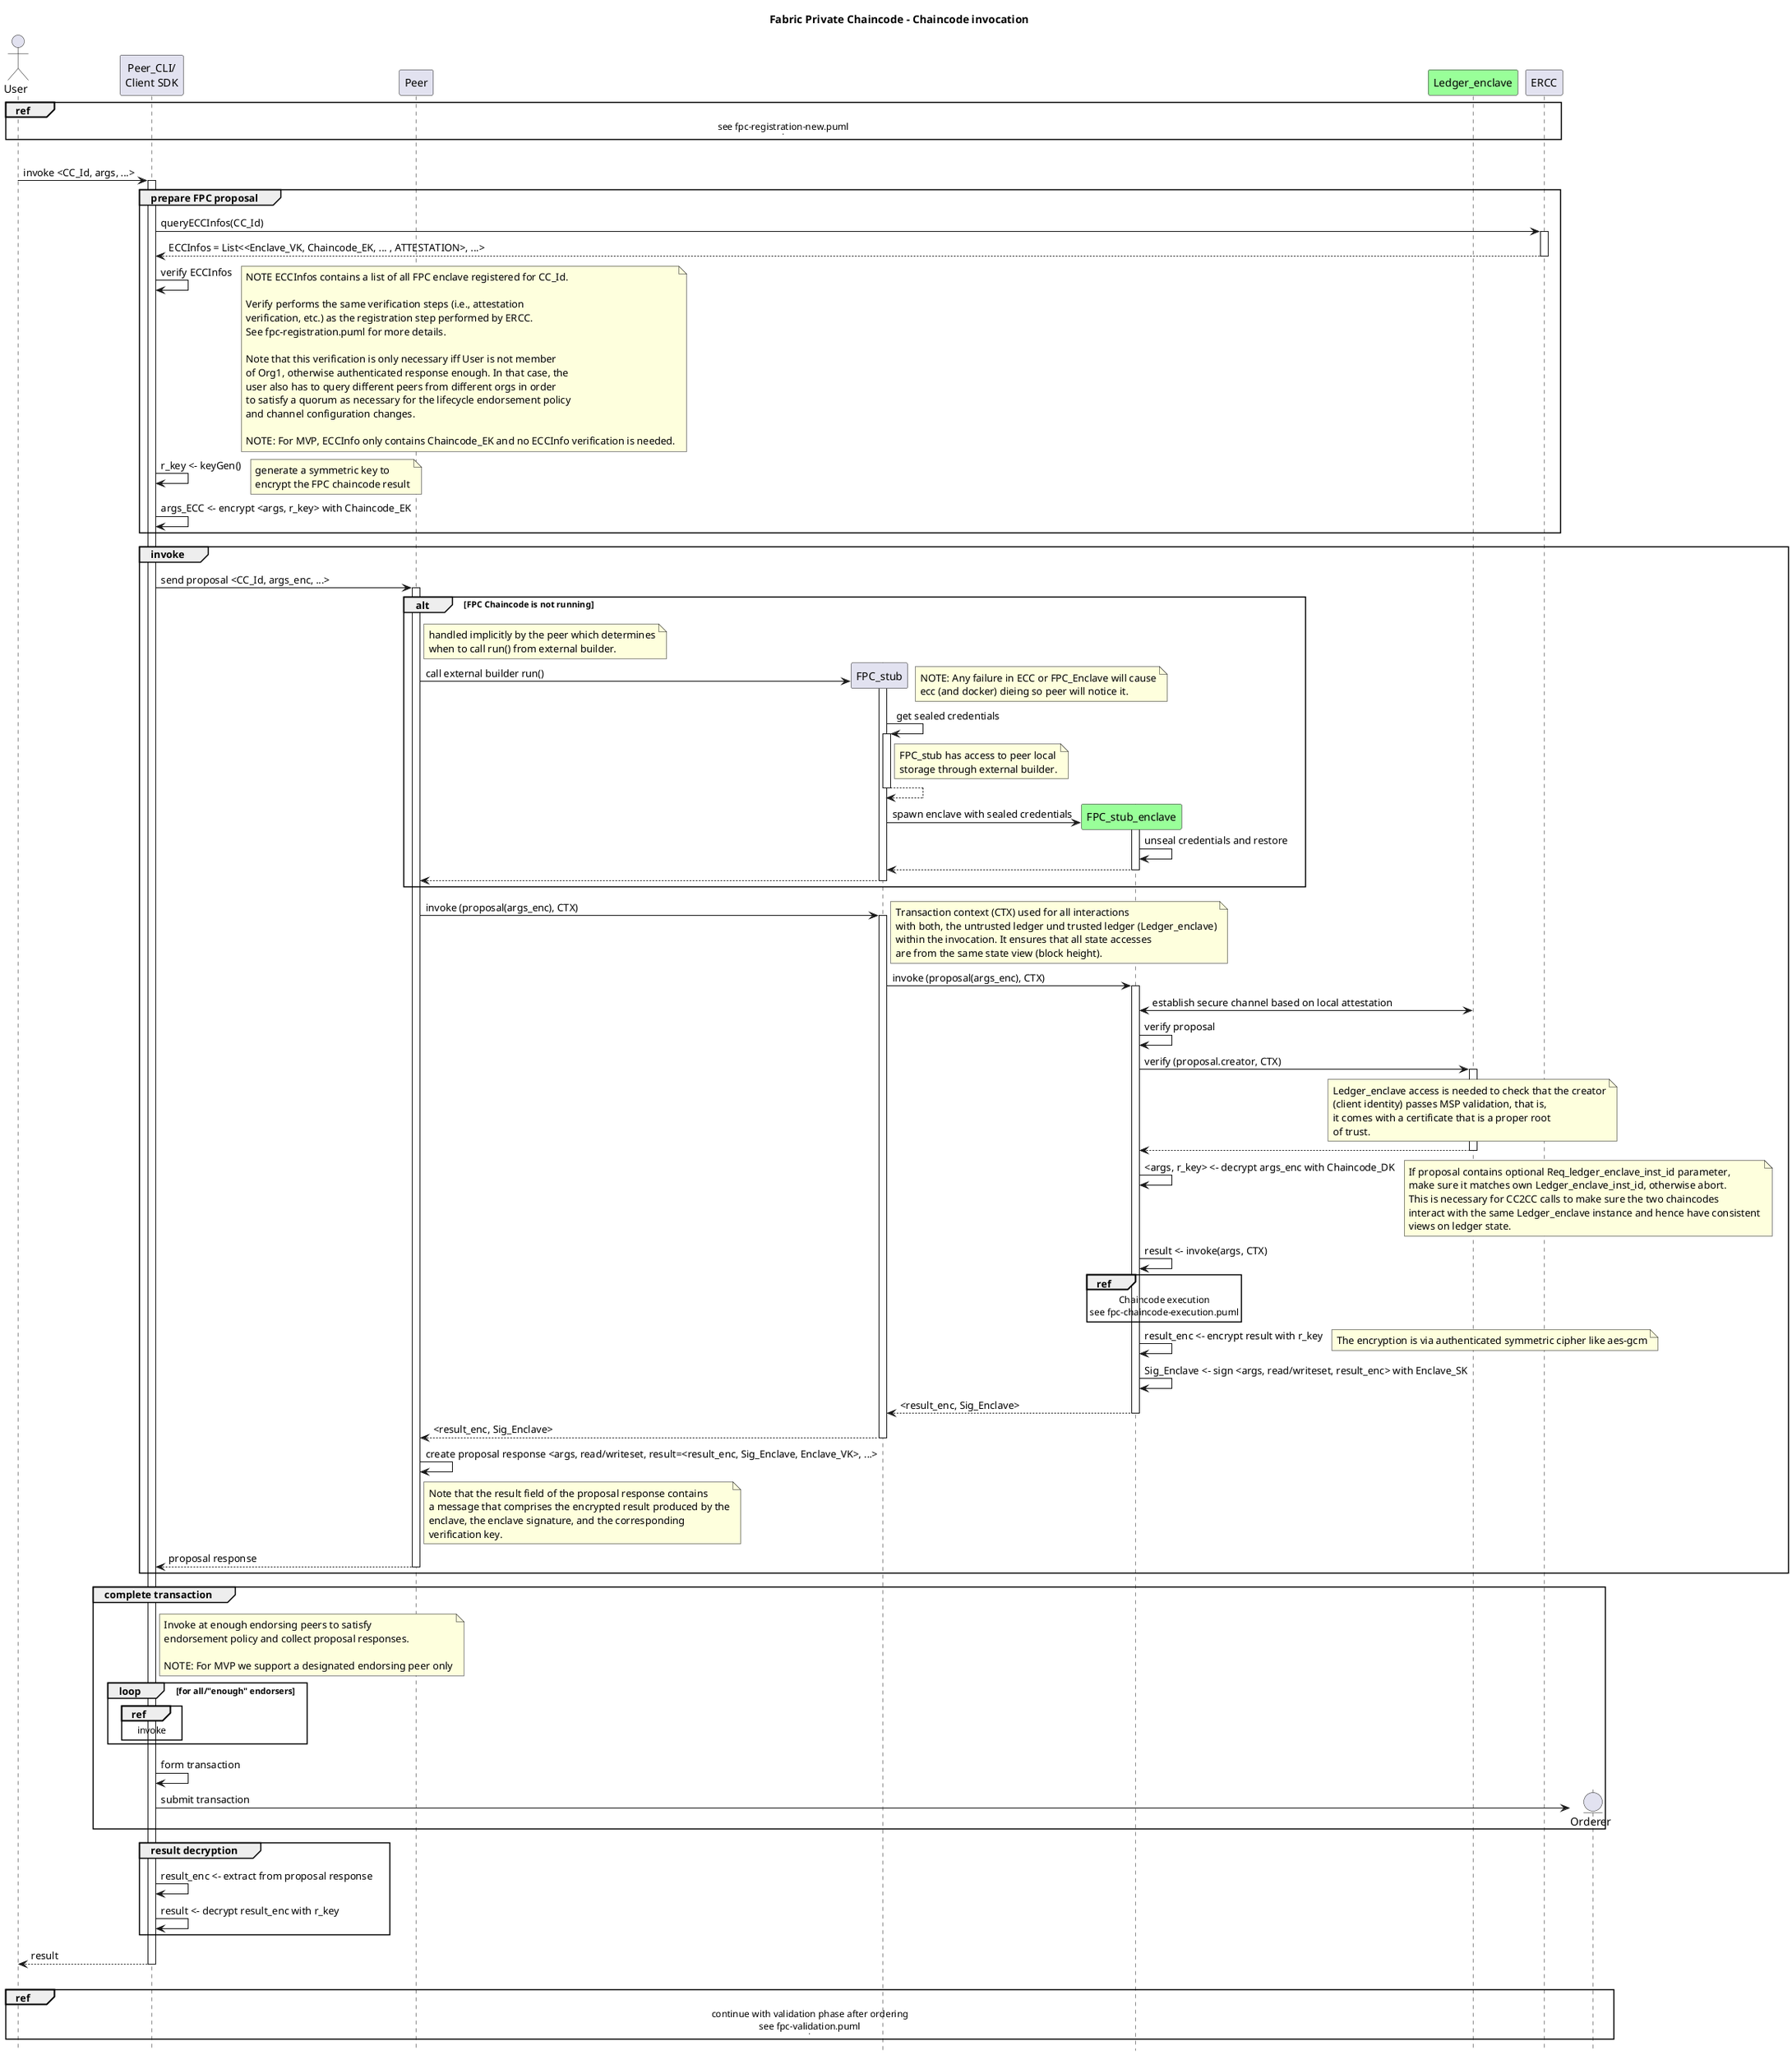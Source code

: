 /'
    Copyright 2020 Intel Corporation
    Copyright IBM Corp. All Rights Reserved.

    SPDX-License-Identifier: Apache-2.0
'/

@startuml

'- force wrapping of longer text
'skinparam wrapWidth 400

!pragma teoz true

hide footbox
title Foot Box removed

title Fabric Private Chaincode - Chaincode invocation

actor "User" as User1 order 9

participant "Peer_CLI/\nClient SDK" as CLI order 10

participant "Ledger_enclave" as TLCC1 order 45 #99FF99

participant "Peer" as Peer order 25
participant "ERCC" as ERCC1 order 50

ref over User1, ERCC1
  see fpc-registration-new.puml
  |||
end ref
|||

User1 -> CLI ++: invoke <CC_Id, args, ...>

group prepare FPC proposal

CLI -> ERCC1 ++: queryECCInfos(CC_Id)
return ECCInfos = List<<Enclave_VK, Chaincode_EK, ... , ATTESTATION>, ...>

CLI -> CLI: verify ECCInfos
note right
  NOTE ECCInfos contains a list of all FPC enclave registered for CC_Id.

  Verify performs the same verification steps (i.e., attestation
  verification, etc.) as the registration step performed by ERCC.
  See fpc-registration.puml for more details.

  Note that this verification is only necessary iff User is not member
  of Org1, otherwise authenticated response enough. In that case, the
  user also has to query different peers from different orgs in order
  to satisfy a quorum as necessary for the lifecycle endorsement policy
  and channel configuration changes.

  NOTE: For MVP, ECCInfo only contains Chaincode_EK and no ECCInfo verification is needed.
end note

CLI -> CLI : r_key <- keyGen()
note right
    generate a symmetric key to
    encrypt the FPC chaincode result
end note

CLI -> CLI : args_ECC <- encrypt <args, r_key> with Chaincode_EK

end

group invoke
  CLI -> Peer ++: send proposal <CC_Id, args_enc, ...>

  alt FPC Chaincode is not running
      note right Peer
          handled implicitly by the peer which determines
          when to call run() from external builder.
      end note

      create participant "FPC_stub" as ECC1 order 26
      Peer -> ECC1 ++: call external builder run()
      note right
          NOTE: Any failure in ECC or FPC_Enclave will cause
          ecc (and docker) dieing so peer will notice it.
      end note


      ECC1 -> ECC1 ++: get sealed credentials
      note right ECC1
        FPC_stub has access to peer local
        storage through external builder.
      end note
      return

      create participant "FPC_stub_enclave" as Enclave1 order 30 #99FF99
      ECC1 -> Enclave1 ++ : spawn enclave with sealed credentials
      Enclave1 -> Enclave1 : unseal credentials and restore
      return
      return
  end

      Peer -> ECC1 ++: invoke (proposal(args_enc), CTX)
      note right
        Transaction context (CTX) used for all interactions
        with both, the untrusted ledger und trusted ledger (Ledger_enclave)
        within the invocation. It ensures that all state accesses
        are from the same state view (block height).
      end note
      ECC1 -> Enclave1 ++: invoke (proposal(args_enc), CTX)

      Enclave1 <-> TLCC1: establish secure channel based on local attestation

      Enclave1 -> Enclave1 : verify proposal

      Enclave1 -> TLCC1 ++: verify (proposal.creator, CTX)
      note over TLCC1
      Ledger_enclave access is needed to check that the creator
      (client identity) passes MSP validation, that is,
      it comes with a certificate that is a proper root
      of trust.
      end note
      return


      Enclave1 -> Enclave1 : <args, r_key> <- decrypt args_enc with Chaincode_DK

      note right
        If proposal contains optional Req_ledger_enclave_inst_id parameter,
        make sure it matches own Ledger_enclave_inst_id, otherwise abort.
        This is necessary for CC2CC calls to make sure the two chaincodes
        interact with the same Ledger_enclave instance and hence have consistent
        views on ledger state.
      end note

      Enclave1 -> Enclave1: result <- invoke(args, CTX)
      ref over Enclave1
        Chaincode execution
        see fpc-chaincode-execution.puml
      end ref


      Enclave1 -> Enclave1 : result_enc <- encrypt result with r_key
      note right
        The encryption is via authenticated symmetric cipher like aes-gcm
      end note
      Enclave1 -> Enclave1 : Sig_Enclave <- sign <args, read/writeset, result_enc> with Enclave_SK
      return <result_enc, Sig_Enclave>

    return <result_enc, Sig_Enclave>

    Peer -> Peer : create proposal response <args, read/writeset, result=<result_enc, Sig_Enclave, Enclave_VK>, ...>
    note right Peer
        Note that the result field of the proposal response contains
        a message that comprises the encrypted result produced by the
        enclave, the enclave signature, and the corresponding
        verification key.
    end note

    return proposal response
end

group complete transaction
    note right CLI
        Invoke at enough endorsing peers to satisfy
        endorsement policy and collect proposal responses.

        NOTE: For MVP we support a designated endorsing peer only
    end note
    loop for all/"enough" endorsers

        ref over CLI
            invoke
        end
    end
    CLI -> CLI : form transaction

    create entity Orderer order 100
    CLI -> Orderer : submit transaction
end

group result decryption
    CLI -> CLI : result_enc <- extract from proposal response
    CLI -> CLI : result <- decrypt result_enc with r_key
end


return result

|||

ref over User1, Orderer
    continue with validation phase after ordering
    see fpc-validation.puml
    |||
end ref

@enduml
